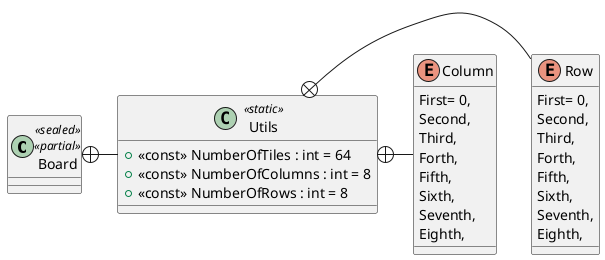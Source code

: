 @startuml
class Board <<sealed>> <<partial>> {
}
class Utils <<static>> {
    + <<const>> NumberOfTiles : int = 64
    + <<const>> NumberOfColumns : int = 8
    + <<const>> NumberOfRows : int = 8
}
enum Row {
    First= 0,
    Second,
    Third,
    Forth,
    Fifth,
    Sixth,
    Seventh,
    Eighth,
}
enum Column {
    First= 0,
    Second,
    Third,
    Forth,
    Fifth,
    Sixth,
    Seventh,
    Eighth,
}
Board +- Utils
Utils +- Row
Utils +- Column
@enduml
